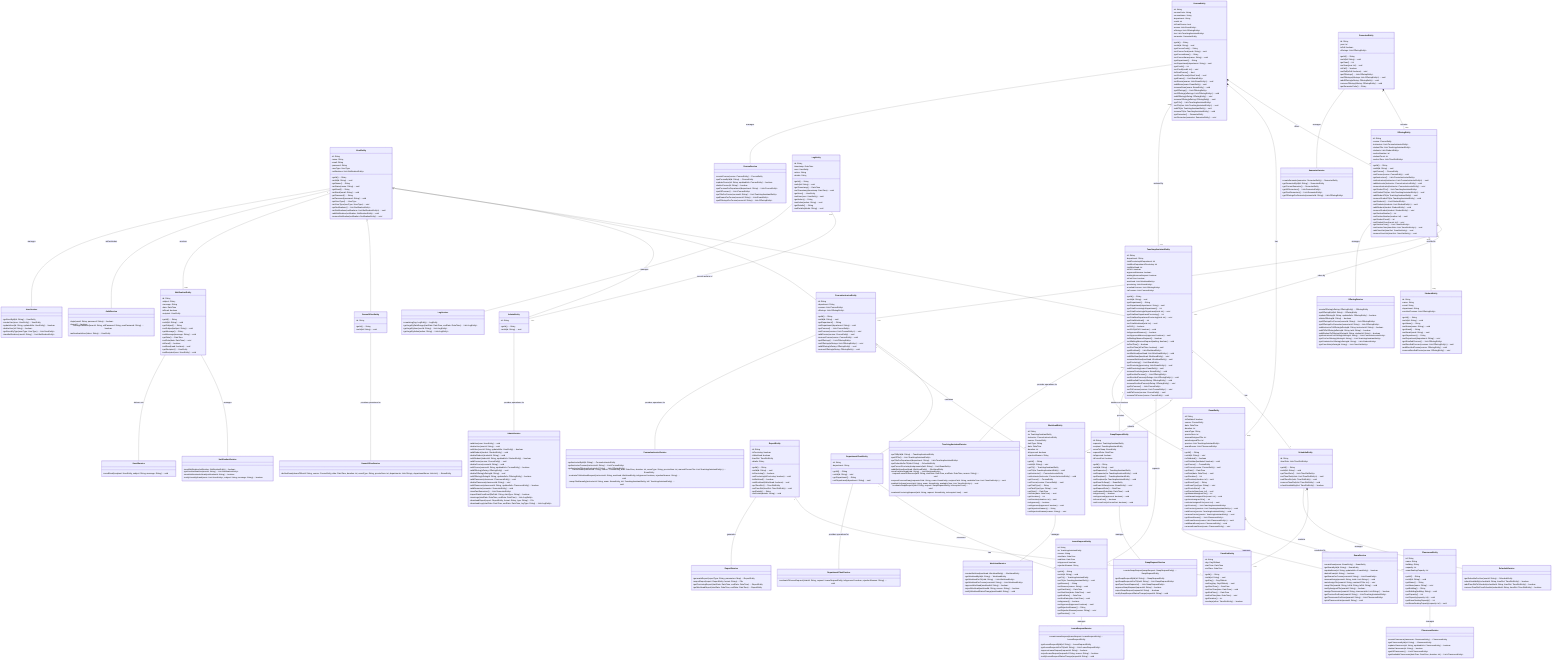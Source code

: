 classDiagram
    %% ENTITIES
    class UserEntity {
        -id: String
        -name: String
        -email: String
        -password: String
        -userType: UserType
        -notifications: List~NotificationEntity~
        +getId(): String
        +setId(id: String): void
        +getName(): String
        +setName(name: String): void
        +getEmail(): String
        +setEmail(email: String): void
        -getPassword(): String
        -setPassword(password: String): void
        +getUserType(): UserType
        +setUserType(userType: UserType): void
        +getNotifications(): List~NotificationEntity~
        +setNotifications(notifications: List~NotificationEntity~): void
        +addNotification(notification: NotificationEntity): void
        +removeNotification(notification: NotificationEntity): void
    }
    
    class AdminEntity {
        -id: String
        +getId(): String
        +setId(id: String): void
    }
    
    class TeachingAssistantEntity {
        -id: String
        -department: String
        -totalProctoringInDepartment: int
        -totalNonDepartmentProctoring: int
        -totalWorkload: int
        -isPHD: boolean
        -approvedAbsence: boolean
        -waitingAbsenceRequest: boolean
        -isPartTime: boolean
        -workload: List~WorkloadEntity~
        -proctoring: List~ExamEntity~
        -enrolledCourses: List~OfferingEntity~
        -taCourses: List~CourseEntity~
        +getId(): String
        +setId(id: String): void
        +getDepartment(): String
        +setDepartment(department: String): void
        +getTotalProctoringInDepartment(): int
        +setTotalProctoringInDepartment(total: int): void
        +getTotalNonDepartmentProctoring(): int
        +setTotalNonDepartmentProctoring(total: int): void
        +getTotalWorkload(): int
        +setTotalWorkload(total: int): void
        +isPHD(): boolean
        +setPHD(isPHD: boolean): void
        +isApprovedAbsence(): boolean
        +setApprovedAbsence(approved: boolean): void
        +isWaitingAbsenceRequest(): boolean
        +setWaitingAbsenceRequest(waiting: boolean): void
        +isPartTime(): boolean
        +setPartTime(isPartTime: boolean): void
        +getWorkload(): List~WorkloadEntity~
        +setWorkload(workload: List~WorkloadEntity~): void
        +addWorkload(workload: WorkloadEntity): void
        +removeWorkload(workload: WorkloadEntity): void
        +getProctoring(): List~ExamEntity~
        +setProctoring(proctoring: List~ExamEntity~): void
        +addProctoring(exam: ExamEntity): void
        +removeProctoring(exam: ExamEntity): void
        +getEnrolledCourses(): List~OfferingEntity~
        +setEnrolledCourses(offerings: List~OfferingEntity~): void
        +addEnrolledCourse(offering: OfferingEntity): void
        +removeEnrolledCourse(offering: OfferingEntity): void
        +getTaCourses(): List~CourseEntity~
        +setTaCourses(courses: List~CourseEntity~): void
        +addTaCourse(course: CourseEntity): void
        +removeTaCourse(course: CourseEntity): void
    }
    
    class CourseInstructorEntity {
        -id: String
        -department: String
        -courses: List~CourseEntity~
        -offerings: List~OfferingEntity~
        +getId(): String
        +setId(id: String): void
        +getDepartment(): String
        +setDepartment(department: String): void
        +getCourses(): List~CourseEntity~
        +setCourses(courses: List~CourseEntity~): void
        +addCourse(course: CourseEntity): void
        +removeCourse(course: CourseEntity): void
        +getOfferings(): List~OfferingEntity~
        +setOfferings(offerings: List~OfferingEntity~): void
        +addOffering(offering: OfferingEntity): void
        +removeOffering(offering: OfferingEntity): void
    }
    
    class DepartmentChairEntity {
        -id: String
        -department: String
        +getId(): String
        +setId(id: String): void
        +getDepartment(): String
        +setDepartment(department: String): void
    }
    
    class DeansOfficeEntity {
        -id: String
        +getId(): String
        +setId(id: String): void
    }
    
    class CourseEntity {
        -id: String
        -courseCode: String
        -courseName: String
        -department: String
        -credit: int
        -isGradCourse: bool
        -exams: List~ExamEntity~
        -offerings: List~OfferingEntity~
        -tas: List~TeachingAssistantEntity~
        -semester: SemesterEntity
        +getId(): String
        +setId(id: String): void
        +getCourseCode(): String
        +setCourseCode(code: String): void
        +getCourseName(): String
        +setCourseName(name: String): void
        +getDepartment(): String
        +setDepartment(department: String): void
        +getCredit(): int
        +setCredit(credit: int): void
        +isGradCourse(): bool
        +setGradCourse(isGrad: bool): void
        +getExams(): List~ExamEntity~
        +setExams(exams: List~ExamEntity~): void
        +addExam(exam: ExamEntity): void
        +removeExam(exam: ExamEntity): void
        +getOfferings(): List~OfferingEntity~
        +setOfferings(offerings: List~OfferingEntity~): void
        +addOffering(offering: OfferingEntity): void
        +removeOffering(offering: OfferingEntity): void
        +getTAs(): List~TeachingAssistantEntity~
        +setTAs(tas: List~TeachingAssistantEntity~): void
        +addTA(ta: TeachingAssistantEntity): void
        +removeTA(ta: TeachingAssistantEntity): void
        +getSemester(): SemesterEntity
        +setSemester(semester: SemesterEntity): void
    }
    
    class OfferingEntity {
        -id: String
        -course: CourseEntity
        -instructors: List~CourseInstructorEntity~
        -studentTAs: List~TeachingAssistantEntity~
        -students: List~StudentEntity~
        -sectionNumber: int
        -studentCount: int
        -sectionTime: List~TimeSlotEntity~
        +getId(): String
        +setId(id: String): void
        +getCourse(): CourseEntity
        +setCourse(course: CourseEntity): void
        +getInstructors(): List~CourseInstructorEntity~
        +setInstructors(instructors: List~CourseInstructorEntity~): void
        +addInstructor(instructor: CourseInstructorEntity): void
        +removeInstructor(instructor: CourseInstructorEntity): void
        +getStudentTAs(): List~TeachingAssistantEntity~
        +setStudentTAs(tas: List~TeachingAssistantEntity~): void
        +addStudentTA(ta: TeachingAssistantEntity): void
        +removeStudentTA(ta: TeachingAssistantEntity): void
        +getStudents(): List~StudentEntity~
        +setStudents(students: List~StudentEntity~): void
        +addStudent(student: StudentEntity): void
        +removeStudent(student: StudentEntity): void
        +getSectionNumber(): int
        +setSectionNumber(number: int): void
        +getStudentCount(): int
        +setStudentCount(count: int): void
        +getSectionTime(): List~TimeSlotEntity~
        +setSectionTime(timeSlots: List~TimeSlotEntity~): void
        +addTimeSlot(timeSlot: TimeSlotEntity): void
        +removeTimeSlot(timeSlot: TimeSlotEntity): void
    }
    
    class ExamEntity {
        -id: String
        -isOutdated: boolean
        -course: CourseEntity
        -date: DateTime
        -duration: int
        -examType: String
        -proctorNum: int
        -manualAssignedTAs: int
        -autoAssignedTAs: int    
        -proctors: List~TeachingAssistantEntity~
        -examRooms: List~ClassroomEntity~
        +getId(): String
        +setId(id: String): void
        +isOutdated(): boolean
        +setOutdated(outdated: boolean): void
        +getCourse(): CourseEntity
        +setCourse(course: CourseEntity): void
        +getDate(): DateTime
        +setDate(date: DateTime): void
        +getDuration(): int
        +setDuration(duration: int): void
        +getExamType(): String
        +setExamType(type: String): void
        +getProctorNum(): int
        +setProctorNum(num: int): void
        +getManualAssignedTAs(): int
        +setManualAssignedTAs(count: int): void
        +getAutoAssignedTAs(): int
        +setAutoAssignedTAs(count: int): void
        +getProctors(): List~TeachingAssistantEntity~
        +setProctors(proctors: List~TeachingAssistantEntity~): void
        +addProctor(proctor: TeachingAssistantEntity): void
        +removeProctor(proctor: TeachingAssistantEntity): void
        +getExamRooms(): List~ClassroomEntity~
        +setExamRooms(rooms: List~ClassroomEntity~): void
        +addExamRoom(room: ClassroomEntity): void
        +removeExamRoom(room: ClassroomEntity): void
    }
    
    class ClassroomEntity {
        -id: String
        -name: String
        -building: String
        -capacity: int
        -examSeatingCapacity: int
        +getId(): String
        +setId(id: String): void
        +getName(): String
        +setName(name: String): void
        +getBuilding(): String
        +setBuilding(building: String): void
        +getCapacity(): int
        +setCapacity(capacity: int): void
        +getExamSeatingCapacity(): int
        +setExamSeatingCapacity(capacity: int): void
    }
    
    class StudentEntity {
        -id: String
        -name: String
        -email: String
        -department: String
        -enrolledCourses: List~OfferingEntity~
        +getId(): String
        +setId(id: String): void
        +getName(): String
        +setName(name: String): void
        +getEmail(): String
        +setEmail(email: String): void
        +getDepartment(): String
        +setDepartment(department: String): void
        +getEnrolledCourses(): List~OfferingEntity~
        +setEnrolledCourses(courses: List~OfferingEntity~): void
        +addEnrolledCourse(course: OfferingEntity): void
        +removeEnrolledCourse(course: OfferingEntity): void
    }
    
    class TimeSlotEntity {
        -id: String
        -day: DayOfWeek
        -startTime: DateTime
        -endTime: DateTime
        +getId(): String
        +setId(id: String): void
        +getDay(): DayOfWeek
        +setDay(day: DayOfWeek): void
        +getStartTime(): DateTime
        +setStartTime(time: DateTime): void
        +getEndTime(): DateTime
        +setEndTime(time: DateTime): void
        +getDuration(): int
        +overlaps(other: TimeSlotEntity): boolean
    }
    
    class ScheduleEntity {
        -id: String
        -timeSlots: List~TimeSlotEntity~
        +getId(): String
        +setId(id: String): void
        +getTimeSlots(): List~TimeSlotEntity~
        +setTimeSlots(slots: List~TimeSlotEntity~): void
        +addTimeSlot(slot: TimeSlotEntity): void
        +removeTimeSlot(slot: TimeSlotEntity): void
        +checkAvailability(slot: TimeSlotEntity): boolean
    }
    
    class WorkloadEntity {
        -id: String
        -ta: TeachingAssistantEntity
        -instructor: CourseInstructorEntity
        -course: CourseEntity
        -taskType: String
        -date: DateTime
        -duration: int
        -isApproved: boolean
        -rejectionReason: String
        +getId(): String
        +setId(id: String): void
        +getTA(): TeachingAssistantEntity
        +setTA(ta: TeachingAssistantEntity): void
        +getInstructor(): CourseInstructorEntity
        +setInstructor(instructor: CourseInstructorEntity): void
        +getCourse(): CourseEntity
        +setCourse(course: CourseEntity): void
        +getTaskType(): String
        +setTaskType(type: String): void
        +getDate(): DateTime
        +setDate(date: DateTime): void
        +getDuration(): int
        +setDuration(duration: int): void
        +isApproved(): boolean
        +setApproved(approved: boolean): void
        +getRejectionReason(): String
        +setRejectionReason(reason: String): void
    }
    
    class LeaveRequestEntity {
        -id: String
        -ta: TeachingAssistantEntity
        -reason: String
        -startDate: DateTime
        -endDate: DateTime
        -isApproved: boolean
        -rejectionReason: String
        +getId(): String
        +setId(id: String): void
        +getTA(): TeachingAssistantEntity
        +setTA(ta: TeachingAssistantEntity): void
        +getReason(): String
        +setReason(reason: String): void
        +getStartDate(): DateTime
        +setStartDate(date: DateTime): void
        +getEndDate(): DateTime
        +setEndDate(date: DateTime): void
        +isApproved(): boolean
        +setApproved(approved: boolean): void
        +getRejectionReason(): String
        +setRejectionReason(reason: String): void
        +getDuration(): int
    }
    
    class SwapRequestEntity {
        -id: String
        -requester: TeachingAssistantEntity
        -recipient: TeachingAssistantEntity
        -examToSwap: ExamEntity
        -requestDate: DateTime
        -isApproved: boolean
        -isForumPost: boolean
        +getId(): String
        +setId(id: String): void
        +getRequester(): TeachingAssistantEntity
        +setRequester(ta: TeachingAssistantEntity): void
        +getRecipient(): TeachingAssistantEntity
        +setRecipient(ta: TeachingAssistantEntity): void
        +getExamToSwap(): ExamEntity
        +setExamToSwap(exam: ExamEntity): void
        +getRequestDate(): DateTime
        +setRequestDate(date: DateTime): void
        +isApproved(): boolean
        +setApproved(approved: boolean): void
        +isForumPost(): boolean
        +setForumPost(isForumPost: boolean): void
    }
    
    class SemesterEntity {
        -id: String
        -year: int
        -isFall: boolean
        -offerings: List~OfferingEntity~
        +getId(): String
        +setId(id: String): void
        +getYear(): int
        +setYear(year: int): void
        +isFall(): boolean
        +setFall(isFall: boolean): void
        +getOfferings(): List~OfferingEntity~
        +setOfferings(offerings: List~OfferingEntity~): void
        +addOffering(offering: OfferingEntity): void
        +removeOffering(offering: OfferingEntity): void
        +getSemesterCode(): String
    }
    
    class LogEntity {
        -id: String
        -timestamp: DateTime
        -user: UserEntity
        -action: String
        -details: String
        +getId(): String
        +setId(id: String): void
        +getTimestamp(): DateTime
        +setTimestamp(timestamp: DateTime): void
        +getUser(): UserEntity
        +setUser(user: UserEntity): void
        +getAction(): String
        +setAction(action: String): void
        +getDetails(): String
        +setDetails(details: String): void
    }
    
    class ReportEntity {
        -id: String
        -isProctoring: boolean
        -isWorkload: boolean
        -timeSlot: TimeSlotEntity 
        -details: String
        +getId(): String
        +setId(id: String): void
        +isProctoring(): boolean
        +setProctoring(isProctoring: boolean): void
        +isWorkload(): boolean
        +setWorkload(isWorkload: boolean): void
        +getTimeSlot(): TimeSlotEntity
        +setTimeSlot(timeSlot: TimeSlotEntity): void
        +getDetails(): String
        +setDetails(details: String): void
    }
    
    class NotificationEntity {
        -id: String
        -subject: String
        -message: String
        -date: DateTime
        -isRead: boolean
        -recipient: UserEntity
        +getId(): String
        +setId(id: String): void
        +getSubject(): String
        +setSubject(subject: String): void
        +getMessage(): String
        +setMessage(message: String): void
        +getDate(): DateTime
        +setDate(date: DateTime): void
        +isRead(): boolean
        +setRead(read: boolean): void
        +getRecipient(): UserEntity
        +setRecipient(user: UserEntity): void
    }
    
    %% CONTROLLERS/SERVICES
    class AuthService {
        +login(email: String, password: String): boolean
        +logout(): boolean
        +changePassword(userId: String, oldPassword: String, newPassword: String): boolean
        +authenticateUser(token: String): UserEntity
    }
    
    class UserService {
        +getUserById(id: String): UserEntity
        +createUser(user: UserEntity): UserEntity
        +updateUser(id: String, updatedInfo: UserEntity): boolean
        +deleteUser(id: String): boolean
        +getUsersByType(userType: UserType): List~UserEntity~
        +viewNotifications(userId: String): List~NotificationEntity~
    }
    
    class AdminService {
        +addUser(user: UserEntity): void
        +deleteUser(userId: String): void
        +editUser(userId: String, updatedInfo: UserEntity): boolean
        +addStudent(student: StudentEntity): void
        +deleteStudent(studentId: String): void
        +editStudent(studentId: String, updatedInfo: StudentEntity): boolean
        +addCourse(course: CourseEntity): void
        +deleteCourse(courseId: String): void
        +editCourse(courseId: String, updatedInfo: CourseEntity): boolean
        +addOffering(offering: OfferingEntity): void
        +deleteOffering(offeringId: String): void
        +editOffering(offeringId: String, updatedInfo: OfferingEntity): boolean
        +addClassroom(classroom: ClassroomEntity): void
        +deleteClassroom(classroomId: String): void
        +editClassroom(classroomId: String, updatedInfo: ClassroomEntity): boolean
        +addSemester(semester: SemesterEntity): void
        +viewPastSemesters(): List~SemesterEntity~
        +importDataFromExcel(filePath: String, dataType: String): boolean
        +viewLogs(startDate: DateTime, endDate: DateTime): List~LogEntity~
        +downloadReport(report: ReportEntity, format: String, type: String): File
        +downloadLogs(startDate: DateTime, endDate: DateTime, logType: String): List~LogEntity~
    }
    
    class NotificationService {
        +sendNotification(notification: NotificationEntity): boolean
        +getUserNotifications(userId: String): List~NotificationEntity~
        +markNotificationAsRead(notificationId: String): boolean
        +notifyUsersByEmail(users: List~UserEntity~, subject: String, message: String): boolean
    }
    
    class EmailService {
        +sendEmail(recipient: UserEntity, subject: String, message: String): void
    }
    
    class CourseService {
        +createCourse(course: CourseEntity): CourseEntity
        +getCourseById(id: String): CourseEntity
        +updateCourse(id: String, updatedInfo: CourseEntity): boolean
        +deleteCourse(id: String): boolean
        +getCoursesForDepartment(department: String): List~CourseEntity~
        +getAllCourses(): List~CourseEntity~
        +getTAsForCourse(courseId: String): List~TeachingAssistantEntity~
        +getExamsForCourse(courseId: String): List~ExamEntity~
        +getOfferingsForCourse(courseId: String): List~OfferingEntity~
    }
    
    class OfferingService {
        +createOffering(offering: OfferingEntity): OfferingEntity
        +getOfferingById(id: String): OfferingEntity
        +updateOffering(id: String, updatedInfo: OfferingEntity): boolean
        +deleteOffering(id: String): boolean
        +getOfferingsForCourse(courseId: String): List~OfferingEntity~
        +getOfferingsForSemester(semesterId: String): List~OfferingEntity~
        +addInstructorToOffering(offeringId: String, instructorId: String): boolean
        +addTAToOffering(offeringId: String, taId: String): boolean
        +addStudentToOffering(offeringId: String, studentId: String): boolean
        +getInstructorsForOffering(offeringId: String): List~CourseInstructorEntity~
        +getTAsForOffering(offeringId: String): List~TeachingAssistantEntity~
        +getStudentsForOffering(offeringId: String): List~StudentEntity~
        +getTimeSlots(offeringId: String): List~TimeSlotEntity~
    }
    
    class ExamService {
        +createExam(exam: ExamEntity): ExamEntity
        +getExamById(id: String): ExamEntity
        +updateExam(id: String, updatedInfo: ExamEntity): boolean
        +deleteExam(id: String): boolean
        +getExamsForCourse(courseId: String): List~ExamEntity~
        +manualAssign(examId: String, taIds: List~String~): void
        +autoAssignTAs(examId: String, numberOfTAs: int): void
        +swapTAs(examId: String, ta1Id: String, ta2Id: String): void
        +notifyAssignedTAs(examId: String): boolean
        +assignClassrooms(examId: String, classroomIds: List~String~): boolean
        +getProctorsForExam(examId: String): List~TeachingAssistantEntity~
        +getClassroomsForExam(examId: String): List~ClassroomEntity~
        +printClassroomLists(examId: String): void
    }
    
    class TeachingAssistantService {
        +getTAById(id: String): TeachingAssistantEntity
        +getAllTAs(): List~TeachingAssistantEntity~
        +getTAsForDepartment(department: String): List~TeachingAssistantEntity~
        +getScheduleForTA(taId: String): ScheduleEntity
        +getCurrentProctoringAssignments(taId: String): List~ExamEntity~
        +addWorkload(workload: WorkloadEntity): WorkloadEntity
        +viewPastWorkload(taId: String): List~WorkloadEntity~
        +requestLeaveOfAbsence(taId: String, startDate: DateTime, endDate: DateTime, reason: String): void
        +requestPersonalSwap(requesterTaId: String, exam: ExamEntity, recipientTaId: String, availableTime: List~TimeSlotEntity~): void
        +publishOnSwapForum(taId: String, exam: ExamEntity, availableTime: List~TimeSlotEntity~): void
        +evaluateSwapRequest(taId: String, request: SwapRequestEntity, isAccepted: bool): void
        +evaluateProctoringRequest(taId: String, request: ExamEntity, isAccepted: bool): void
    }
    
    class CourseInstructorService {
        +getInstructorById(id: String): CourseInstructorEntity
        +getInstructorCourses(instructorId: String): List~CourseEntity~
        +getInstructorOfferings(instructorId: String): List~OfferingEntity~
        +defineExam(instructorId: String, course: CourseEntity, date: DateTime, duration: int, examType: String, proctorNum: int, manualChosenTAs: List~TeachingAssistantEntity~): ExamEntity
        +evaluateTAWorkloadRequest(instructorId: String, workload: WorkloadEntity, isApproved: boolean, rejectionReason: String): void
        +swapTAsManually(instructorId: String, exam: ExamEntity, ta1: TeachingAssistantEntity, ta2: TeachingAssistantEntity): void
    }
    
    class DepartmentChairService {
        +evaluateTALeaveRequest(chairId: String, request: LeaveRequestEntity, isApproved: boolean, rejectionReason: String): void
    }
    
    class DeansOfficeService {
        +defineExam(deansOfficeId: String, course: CourseEntity, date: DateTime, duration: int, examType: String, proctorNum: int, departments: List~String~, departmentNums: List~int~): ExamEntity
    }
    
    class ClassroomService {
        +createClassroom(classroom: ClassroomEntity): ClassroomEntity
        +getClassroomById(id: String): ClassroomEntity
        +updateClassroom(id: String, updatedInfo: ClassroomEntity): boolean
        +deleteClassroom(id: String): boolean
        +getAllClassrooms(): List~ClassroomEntity~
        +getAvailableClassrooms(dateTime: DateTime, duration: int): List~ClassroomEntity~
    }
    
    class SemesterService {
        +createSemester(semester: SemesterEntity): SemesterEntity
        +getSemesterById(id: String): SemesterEntity
        +getCurrentSemester(): SemesterEntity
        +getAllSemesters(): List~SemesterEntity~
        +getPastSemesters(): List~SemesterEntity~
        +getOfferingsForSemester(semesterId: String): List~OfferingEntity~
    }
    
    class ScheduleService {
        +getScheduleForUser(userId: String): ScheduleEntity
        +checkAvailability(scheduleId: String, timeSlot: TimeSlotEntity): boolean
        +addTimeSlotToSchedule(scheduleId: String, timeSlot: TimeSlotEntity): boolean
        +removeTimeSlotFromSchedule(scheduleId: String, timeSlot: TimeSlotEntity): boolean
    }
    
    class LogService {
        +createLog(log: LogEntity): LogEntity
        +getLogsByDateRange(startDate: DateTime, endDate: DateTime): List~LogEntity~
        +getLogsByUser(userId: String): List~LogEntity~
        +getLogsByAction(action: String): List~LogEntity~
    }
    
    class ReportService {
        +generateReport(reportType: String, parameters: Map): ReportEntity
        +exportReport(report: ReportEntity, format: String): File
        +getProctoringReport(startDate: DateTime, endDate: DateTime): ReportEntity
        +getWorkloadReport(startDate: DateTime, endDate: DateTime): ReportEntity
    }
    
    class WorkloadService {
        +createWorkload(workload: WorkloadEntity): WorkloadEntity
        +getWorkloadById(id: String): WorkloadEntity
        +getWorkloadForTA(taId: String): List~WorkloadEntity~
        +getWorkloadForCourse(courseId: String): List~WorkloadEntity~
        +approveWorkload(workloadId: String): boolean
        +rejectWorkload(workloadId: String, reason: String): boolean
        +notifyWorkloadStatusChange(workloadId: String): void
    }
    
    class LeaveRequestService {
        +createLeaveRequest(leaveRequest: LeaveRequestEntity): LeaveRequestEntity
        +getLeaveRequestById(id: String): LeaveRequestEntity
        +getLeaveRequestsForTA(taId: String): List~LeaveRequestEntity~
        +approveLeaveRequest(requestId: String): boolean
        +rejectLeaveRequest(requestId: String, reason: String): boolean
        +notifyLeaveRequestStatusChange(requestId: String): void
    }
    
    class SwapRequestService {
        +createSwapRequest(swapRequest: SwapRequestEntity): SwapRequestEntity
        +getSwapRequestById(id: String): SwapRequestEntity
        +getSwapRequestsForTA(taId: String): List~SwapRequestEntity~
        +getOpenForumRequests(): List~SwapRequestEntity~
        +approveSwapRequest(requestId: String): boolean
        +rejectSwapRequest(requestId: String): boolean
        +notifySwapRequestStatusChange(requestId: String): void
    }
    
    %% ENTITY RELATIONSHIPS
    UserEntity <|-- AdminEntity
    UserEntity <|-- TeachingAssistantEntity
    UserEntity <|-- CourseInstructorEntity
    UserEntity <|-- DeansOfficeEntity
    CourseInstructorEntity <|-- DepartmentChairEntity
    
    CourseEntity "1" *-- "many" OfferingEntity : offers
    CourseEntity "1" *-- "many" ExamEntity : has
    
    OfferingEntity "many" o-- "many" CourseInstructorEntity : taught by
    OfferingEntity "many" o-- "many" TeachingAssistantEntity : taken by
    CourseEntity "many" o-- "many" TeachingAssistantEntity : assisted by
    OfferingEntity "many" o-- "many" StudentEntity : enrolled in
    
    ExamEntity "many" o-- "many" ClassroomEntity : conducted in
    
    TeachingAssistantEntity "1" -- "1" ScheduleEntity : has
    TeachingAssistantEntity "1" -- "many" WorkloadEntity : submits
    TeachingAssistantEntity "1" -- "1" LeaveRequestEntity : requests
    TeachingAssistantEntity "1" -- "*" SwapRequestEntity : initiates or receives
    TeachingAssistantEntity "many" -- "many" ExamEntity : proctors
    ScheduleEntity "1" *-- "many" TimeSlotEntity : contains
    
    CourseInstructorEntity "1" -- "many" WorkloadEntity : evaluates
    DepartmentChairEntity "1" -- "many" LeaveRequestEntity : processes
    SemesterEntity "1" *-- "many" OfferingEntity : includes
    LogEntity "many" -- "many" AdminEntity : records actions of
    ReportEntity "1" -- "1" TimeSlotEntity : has
    UserEntity "1" -- "many" NotificationEntity : receives
    
    %% SERVICE RELATIONSHIPS
    UserEntity -- AuthService : authenticates
    UserEntity -- UserService : manages
    
    NotificationEntity -- NotificationService : manages
    NotificationEntity -- EmailService : delivers via
    
    CourseEntity -- CourseService : manages
    OfferingEntity -- OfferingService : manages
    ExamEntity -- ExamService : manages
    ClassroomEntity -- ClassroomService : manages
    SemesterEntity -- SemesterService : manages
    ScheduleEntity -- ScheduleService : manages
    LogEntity -- LogService : manages
    ReportEntity -- ReportService : generates
    
    WorkloadEntity -- WorkloadService : manages
    LeaveRequestEntity -- LeaveRequestService : manages
    SwapRequestEntity -- SwapRequestService : manages
    
    TeachingAssistantEntity -- TeachingAssistantService : provides operations for
    CourseInstructorEntity -- CourseInstructorService : provides operations for
    DepartmentChairEntity -- DepartmentChairService : provides operations for
    DeansOfficeEntity -- DeansOfficeService : provides operations for
    AdminEntity -- AdminService : provides operations for